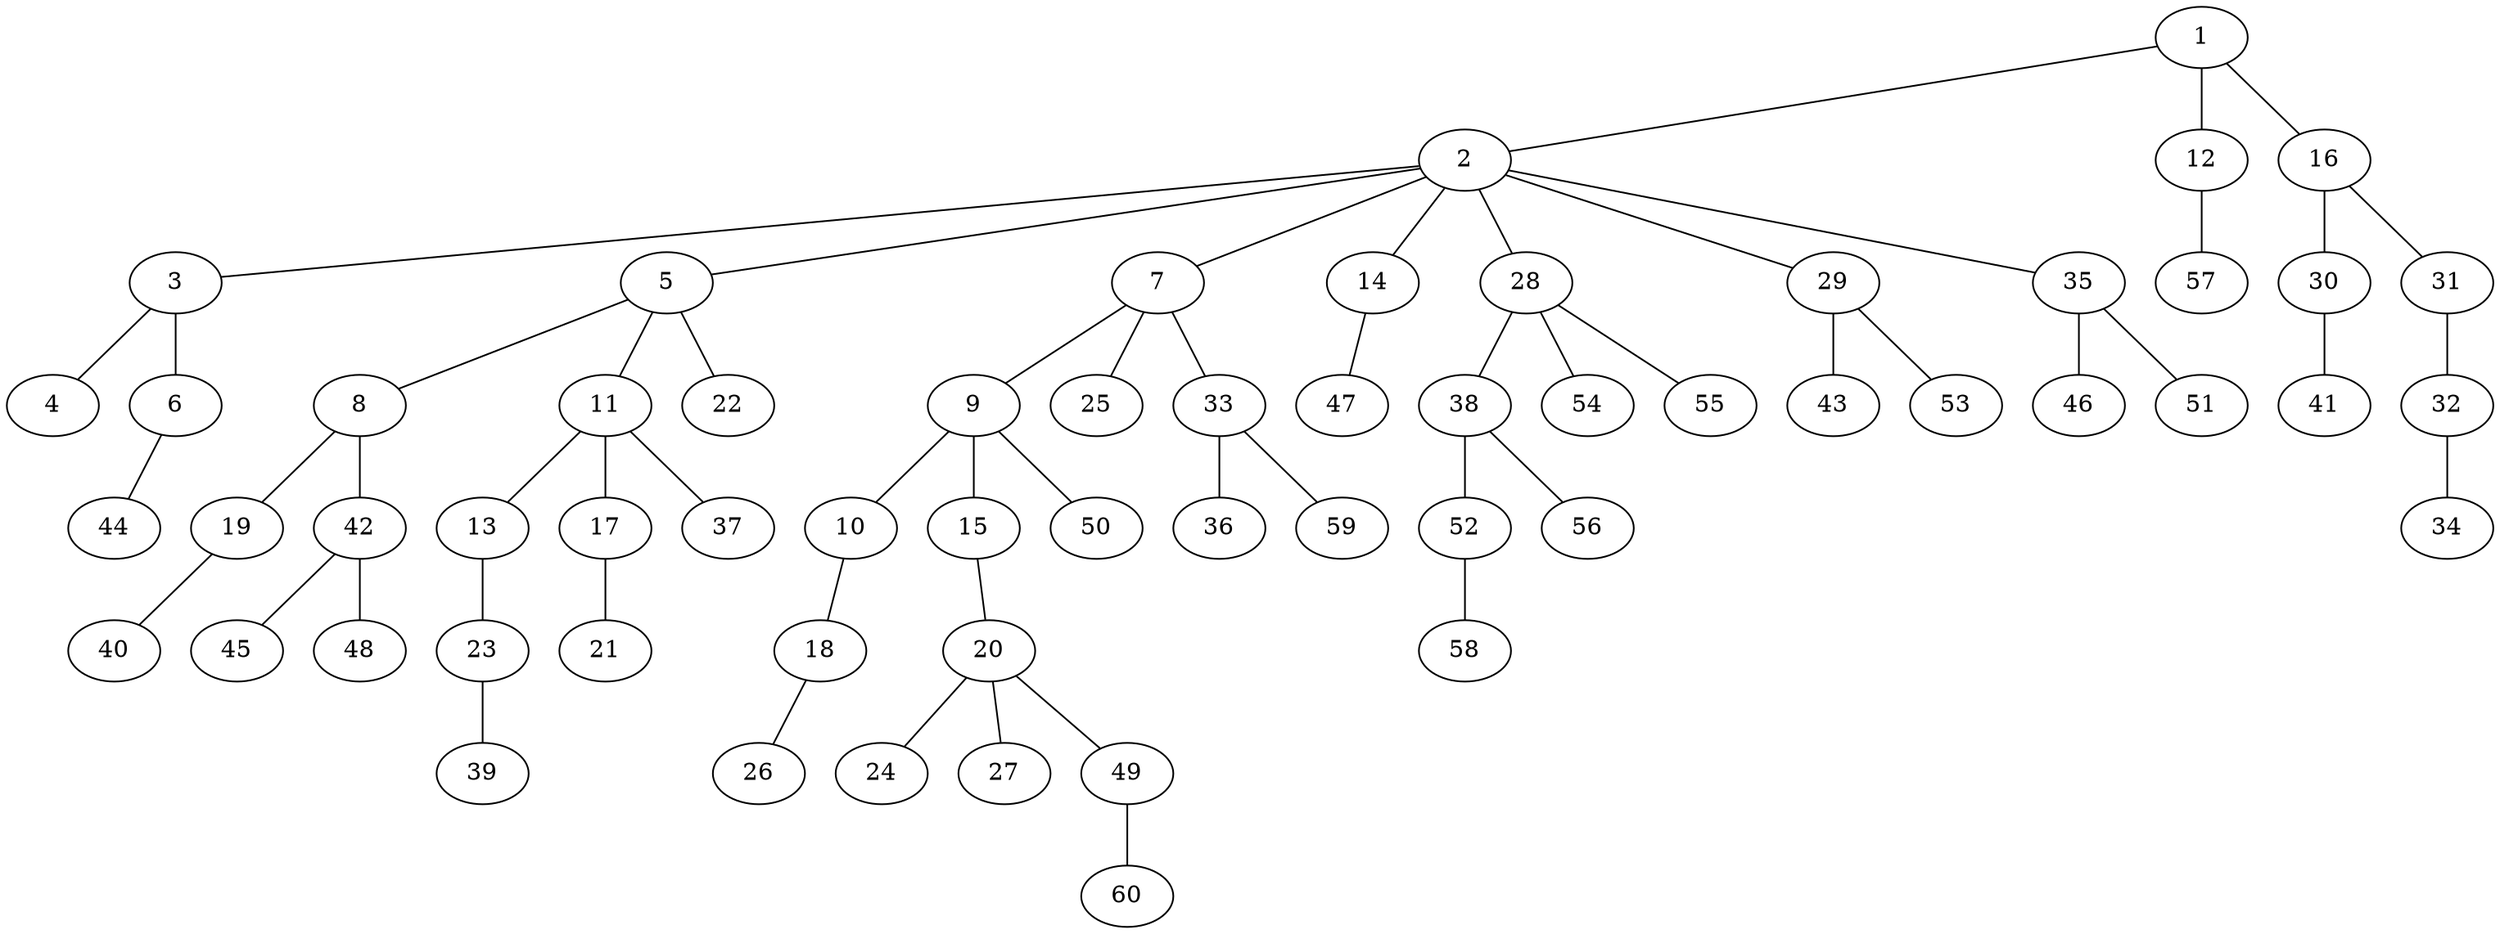 graph graphname {1--2
1--12
1--16
2--3
2--5
2--7
2--14
2--28
2--29
2--35
3--4
3--6
5--8
5--11
5--22
6--44
7--9
7--25
7--33
8--19
8--42
9--10
9--15
9--50
10--18
11--13
11--17
11--37
12--57
13--23
14--47
15--20
16--30
16--31
17--21
18--26
19--40
20--24
20--27
20--49
23--39
28--38
28--54
28--55
29--43
29--53
30--41
31--32
32--34
33--36
33--59
35--46
35--51
38--52
38--56
42--45
42--48
49--60
52--58
}